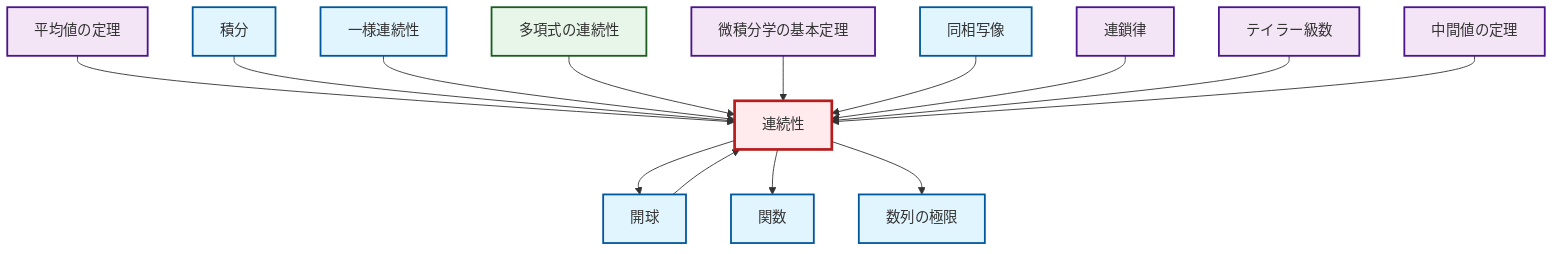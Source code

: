 graph TD
    classDef definition fill:#e1f5fe,stroke:#01579b,stroke-width:2px
    classDef theorem fill:#f3e5f5,stroke:#4a148c,stroke-width:2px
    classDef axiom fill:#fff3e0,stroke:#e65100,stroke-width:2px
    classDef example fill:#e8f5e9,stroke:#1b5e20,stroke-width:2px
    classDef current fill:#ffebee,stroke:#b71c1c,stroke-width:3px
    thm-taylor-series["テイラー級数"]:::theorem
    def-function["関数"]:::definition
    def-limit["数列の極限"]:::definition
    thm-mean-value["平均値の定理"]:::theorem
    def-open-ball["開球"]:::definition
    def-continuity["連続性"]:::definition
    thm-intermediate-value["中間値の定理"]:::theorem
    ex-polynomial-continuity["多項式の連続性"]:::example
    thm-chain-rule["連鎖律"]:::theorem
    thm-fundamental-calculus["微積分学の基本定理"]:::theorem
    def-uniform-continuity["一様連続性"]:::definition
    def-integral["積分"]:::definition
    def-homeomorphism["同相写像"]:::definition
    def-open-ball --> def-continuity
    thm-mean-value --> def-continuity
    def-integral --> def-continuity
    def-uniform-continuity --> def-continuity
    def-continuity --> def-open-ball
    ex-polynomial-continuity --> def-continuity
    thm-fundamental-calculus --> def-continuity
    def-homeomorphism --> def-continuity
    def-continuity --> def-function
    thm-chain-rule --> def-continuity
    def-continuity --> def-limit
    thm-taylor-series --> def-continuity
    thm-intermediate-value --> def-continuity
    class def-continuity current